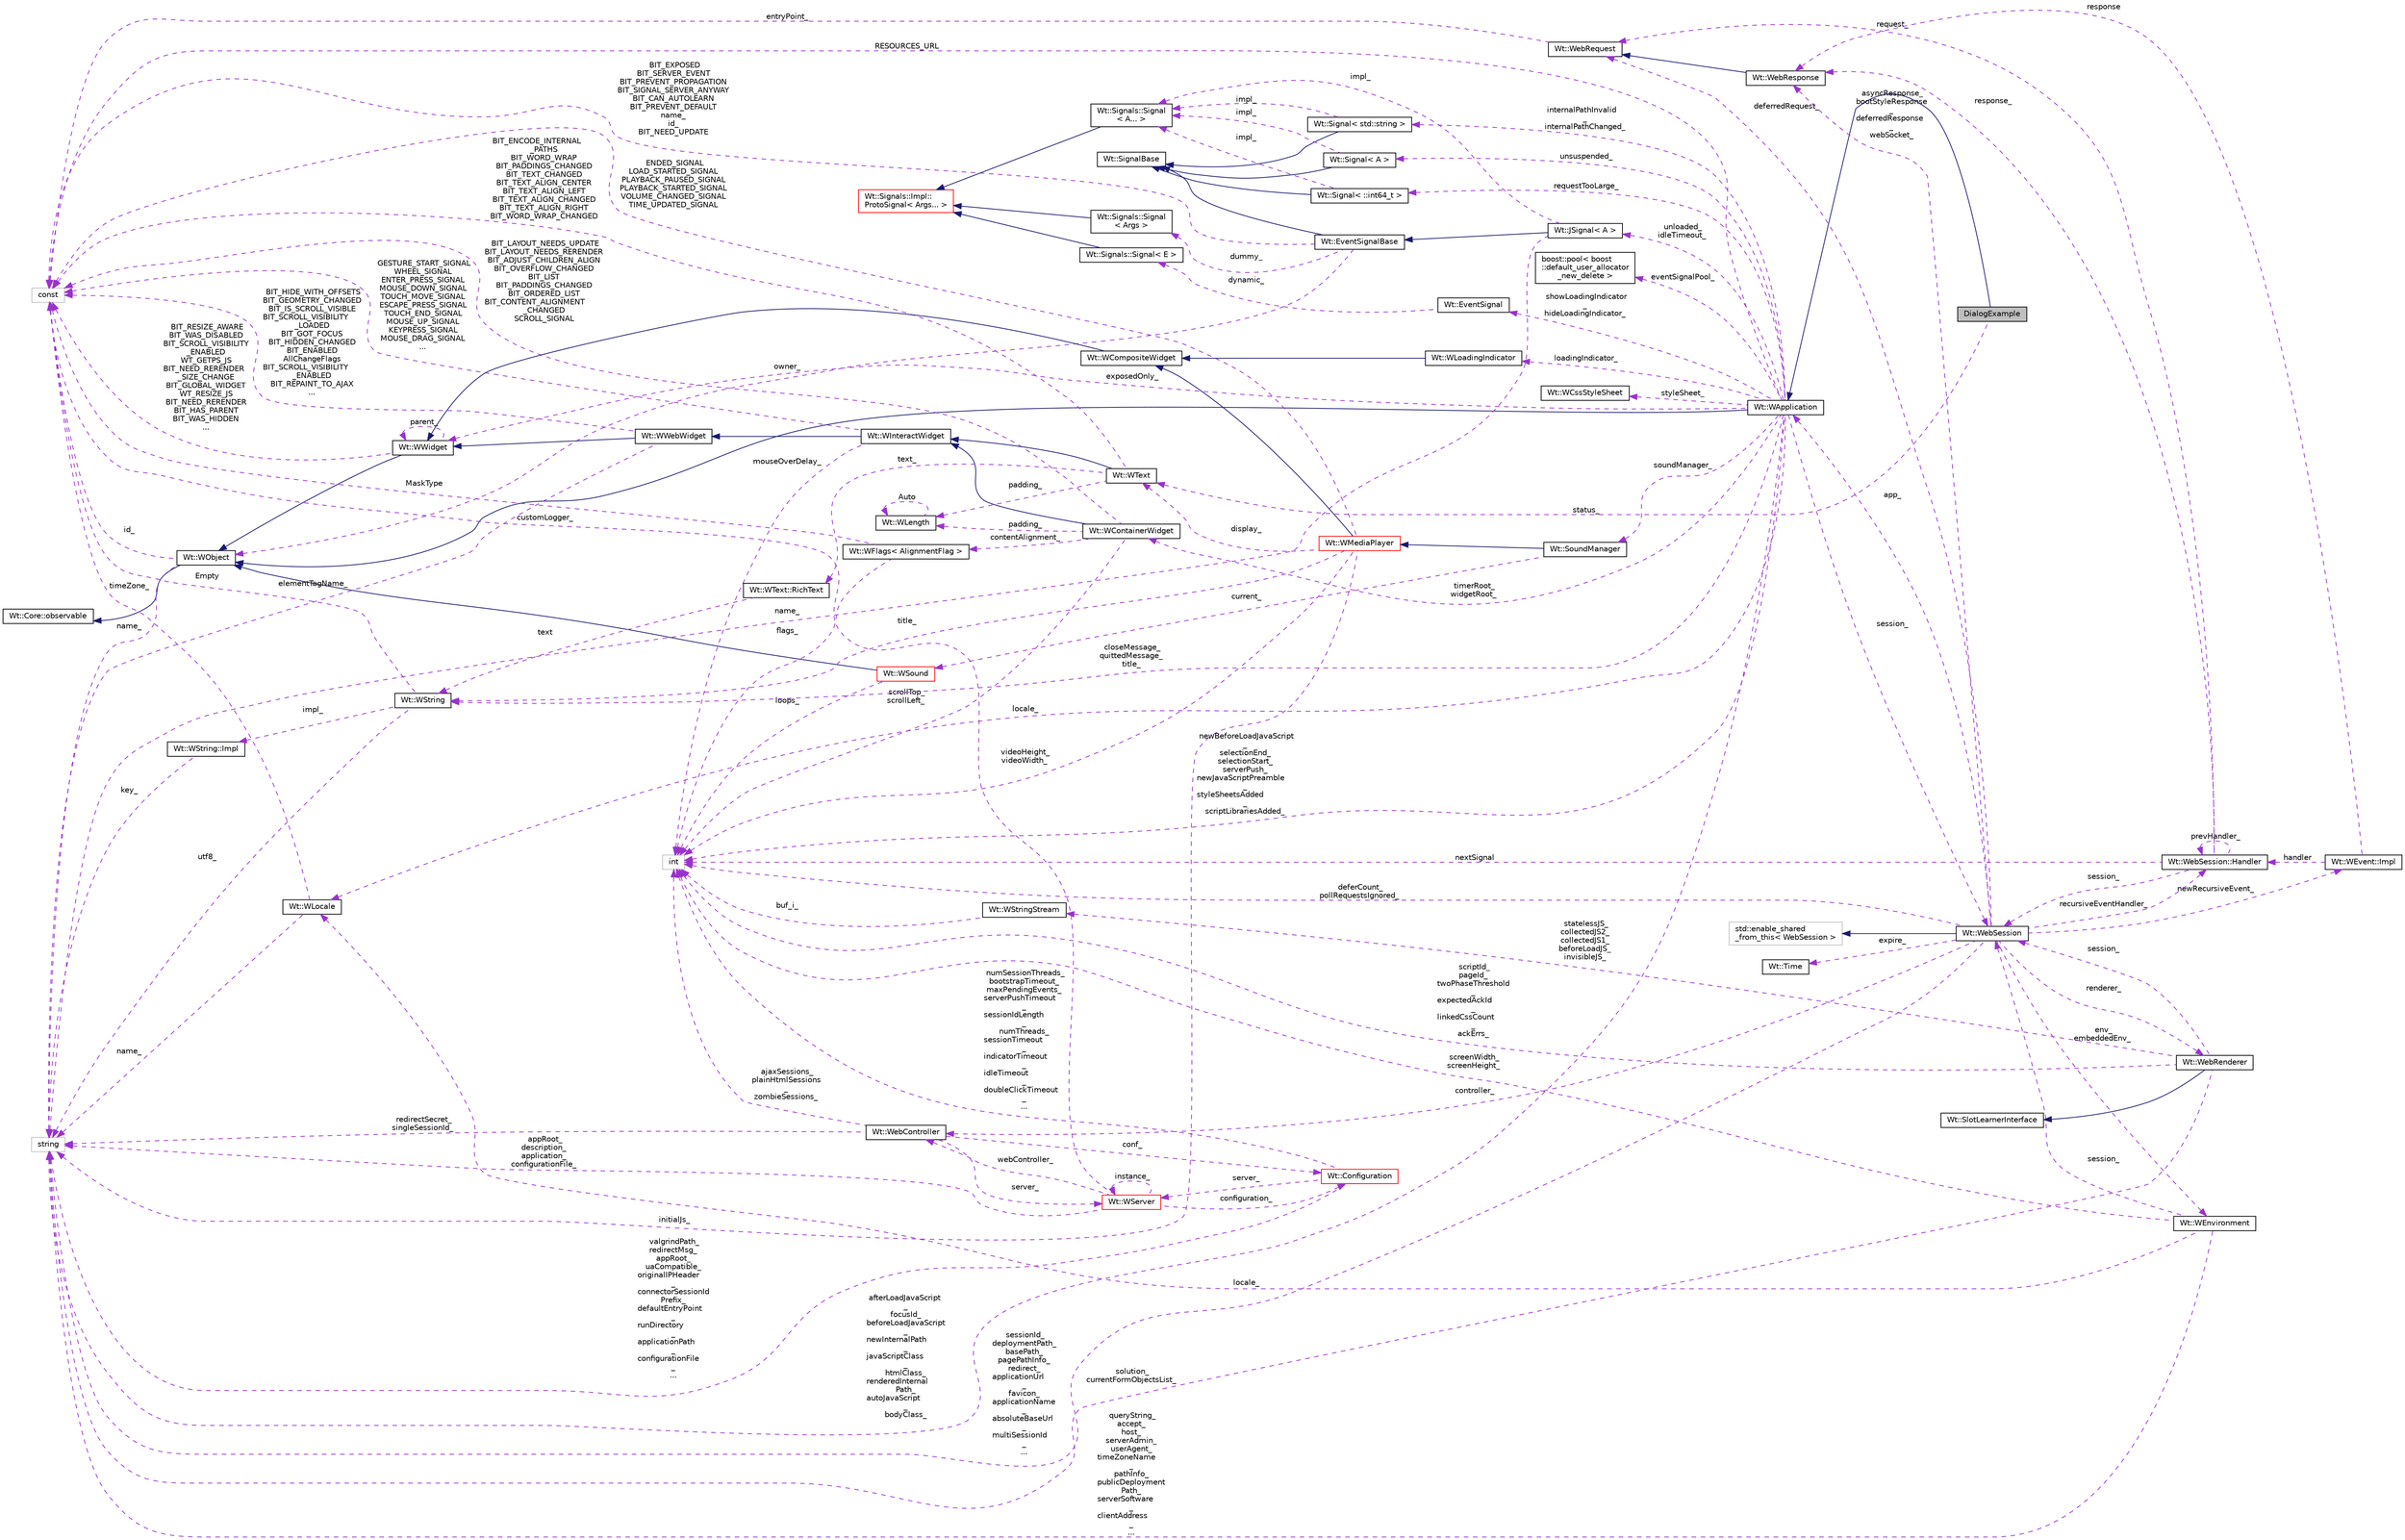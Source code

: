 digraph "DialogExample"
{
 // LATEX_PDF_SIZE
  edge [fontname="Helvetica",fontsize="10",labelfontname="Helvetica",labelfontsize="10"];
  node [fontname="Helvetica",fontsize="10",shape=record];
  rankdir="LR";
  Node1 [label="DialogExample",height=0.2,width=0.4,color="black", fillcolor="grey75", style="filled", fontcolor="black",tooltip="An example illustrating usage of Dialogs."];
  Node2 -> Node1 [dir="back",color="midnightblue",fontsize="10",style="solid",fontname="Helvetica"];
  Node2 [label="Wt::WApplication",height=0.2,width=0.4,color="black", fillcolor="white", style="filled",URL="$classWt_1_1WApplication.html",tooltip="Represents an application instance for a single session."];
  Node3 -> Node2 [dir="back",color="midnightblue",fontsize="10",style="solid",fontname="Helvetica"];
  Node3 [label="Wt::WObject",height=0.2,width=0.4,color="black", fillcolor="white", style="filled",URL="$classWt_1_1WObject.html",tooltip="A base class for objects that participate in the signal/slot system."];
  Node4 -> Node3 [dir="back",color="midnightblue",fontsize="10",style="solid",fontname="Helvetica"];
  Node4 [label="Wt::Core::observable",height=0.2,width=0.4,color="black", fillcolor="white", style="filled",URL="$classWt_1_1Core_1_1observable.html",tooltip="A base class for objects whose life-time can be tracked."];
  Node5 -> Node3 [dir="back",color="darkorchid3",fontsize="10",style="dashed",label=" name_" ,fontname="Helvetica"];
  Node5 [label="string",height=0.2,width=0.4,color="grey75", fillcolor="white", style="filled",tooltip=" "];
  Node6 -> Node3 [dir="back",color="darkorchid3",fontsize="10",style="dashed",label=" id_" ,fontname="Helvetica"];
  Node6 [label="const",height=0.2,width=0.4,color="grey75", fillcolor="white", style="filled",tooltip=" "];
  Node7 -> Node2 [dir="back",color="darkorchid3",fontsize="10",style="dashed",label=" timerRoot_\nwidgetRoot_" ,fontname="Helvetica"];
  Node7 [label="Wt::WContainerWidget",height=0.2,width=0.4,color="black", fillcolor="white", style="filled",URL="$classWt_1_1WContainerWidget.html",tooltip="A widget that holds and manages child widgets."];
  Node8 -> Node7 [dir="back",color="midnightblue",fontsize="10",style="solid",fontname="Helvetica"];
  Node8 [label="Wt::WInteractWidget",height=0.2,width=0.4,color="black", fillcolor="white", style="filled",URL="$classWt_1_1WInteractWidget.html",tooltip="An abstract widget that can receive user-interface interaction."];
  Node9 -> Node8 [dir="back",color="midnightblue",fontsize="10",style="solid",fontname="Helvetica"];
  Node9 [label="Wt::WWebWidget",height=0.2,width=0.4,color="black", fillcolor="white", style="filled",URL="$classWt_1_1WWebWidget.html",tooltip="A base class for widgets with an HTML counterpart."];
  Node10 -> Node9 [dir="back",color="midnightblue",fontsize="10",style="solid",fontname="Helvetica"];
  Node10 [label="Wt::WWidget",height=0.2,width=0.4,color="black", fillcolor="white", style="filled",URL="$classWt_1_1WWidget.html",tooltip="The abstract base class for a user-interface component."];
  Node3 -> Node10 [dir="back",color="midnightblue",fontsize="10",style="solid",fontname="Helvetica"];
  Node10 -> Node10 [dir="back",color="darkorchid3",fontsize="10",style="dashed",label=" parent_" ,fontname="Helvetica"];
  Node6 -> Node10 [dir="back",color="darkorchid3",fontsize="10",style="dashed",label=" BIT_RESIZE_AWARE\nBIT_WAS_DISABLED\nBIT_SCROLL_VISIBILITY\l_ENABLED\nWT_GETPS_JS\nBIT_NEED_RERENDER\l_SIZE_CHANGE\nBIT_GLOBAL_WIDGET\nWT_RESIZE_JS\nBIT_NEED_RERENDER\nBIT_HAS_PARENT\nBIT_WAS_HIDDEN\n..." ,fontname="Helvetica"];
  Node5 -> Node9 [dir="back",color="darkorchid3",fontsize="10",style="dashed",label=" elementTagName_" ,fontname="Helvetica"];
  Node6 -> Node9 [dir="back",color="darkorchid3",fontsize="10",style="dashed",label=" BIT_HIDE_WITH_OFFSETS\nBIT_GEOMETRY_CHANGED\nBIT_IS_SCROLL_VISIBLE\nBIT_SCROLL_VISIBILITY\l_LOADED\nBIT_GOT_FOCUS\nBIT_HIDDEN_CHANGED\nBIT_ENABLED\nAllChangeFlags\nBIT_SCROLL_VISIBILITY\l_ENABLED\nBIT_REPAINT_TO_AJAX\n..." ,fontname="Helvetica"];
  Node11 -> Node8 [dir="back",color="darkorchid3",fontsize="10",style="dashed",label=" mouseOverDelay_" ,fontname="Helvetica"];
  Node11 [label="int",height=0.2,width=0.4,color="grey75", fillcolor="white", style="filled",tooltip=" "];
  Node6 -> Node8 [dir="back",color="darkorchid3",fontsize="10",style="dashed",label=" GESTURE_START_SIGNAL\nWHEEL_SIGNAL\nENTER_PRESS_SIGNAL\nMOUSE_DOWN_SIGNAL\nTOUCH_MOVE_SIGNAL\nESCAPE_PRESS_SIGNAL\nTOUCH_END_SIGNAL\nMOUSE_UP_SIGNAL\nKEYPRESS_SIGNAL\nMOUSE_DRAG_SIGNAL\n..." ,fontname="Helvetica"];
  Node11 -> Node7 [dir="back",color="darkorchid3",fontsize="10",style="dashed",label=" scrollTop_\nscrollLeft_" ,fontname="Helvetica"];
  Node12 -> Node7 [dir="back",color="darkorchid3",fontsize="10",style="dashed",label=" contentAlignment_" ,fontname="Helvetica"];
  Node12 [label="Wt::WFlags\< AlignmentFlag \>",height=0.2,width=0.4,color="black", fillcolor="white", style="filled",URL="$classWt_1_1WFlags.html",tooltip=" "];
  Node11 -> Node12 [dir="back",color="darkorchid3",fontsize="10",style="dashed",label=" flags_" ,fontname="Helvetica"];
  Node6 -> Node12 [dir="back",color="darkorchid3",fontsize="10",style="dashed",label=" MaskType" ,fontname="Helvetica"];
  Node13 -> Node7 [dir="back",color="darkorchid3",fontsize="10",style="dashed",label=" padding_" ,fontname="Helvetica"];
  Node13 [label="Wt::WLength",height=0.2,width=0.4,color="black", fillcolor="white", style="filled",URL="$classWt_1_1WLength.html",tooltip="A value class that describes a CSS length."];
  Node13 -> Node13 [dir="back",color="darkorchid3",fontsize="10",style="dashed",label=" Auto" ,fontname="Helvetica"];
  Node6 -> Node7 [dir="back",color="darkorchid3",fontsize="10",style="dashed",label=" BIT_LAYOUT_NEEDS_UPDATE\nBIT_LAYOUT_NEEDS_RERENDER\nBIT_ADJUST_CHILDREN_ALIGN\nBIT_OVERFLOW_CHANGED\nBIT_LIST\nBIT_PADDINGS_CHANGED\nBIT_ORDERED_LIST\nBIT_CONTENT_ALIGNMENT\l_CHANGED\nSCROLL_SIGNAL" ,fontname="Helvetica"];
  Node14 -> Node2 [dir="back",color="darkorchid3",fontsize="10",style="dashed",label=" unsuspended_" ,fontname="Helvetica"];
  Node14 [label="Wt::Signal\< A \>",height=0.2,width=0.4,color="black", fillcolor="white", style="filled",URL="$classWt_1_1Signal.html",tooltip="A signal that propagates events to listeners."];
  Node15 -> Node14 [dir="back",color="midnightblue",fontsize="10",style="solid",fontname="Helvetica"];
  Node15 [label="Wt::SignalBase",height=0.2,width=0.4,color="black", fillcolor="white", style="filled",URL="$classWt_1_1SignalBase.html",tooltip="Abstract base class of a signal."];
  Node16 -> Node14 [dir="back",color="darkorchid3",fontsize="10",style="dashed",label=" impl_" ,fontname="Helvetica"];
  Node16 [label="Wt::Signals::Signal\l\< A... \>",height=0.2,width=0.4,color="black", fillcolor="white", style="filled",URL="$structWt_1_1Signals_1_1Signal.html",tooltip=" "];
  Node17 -> Node16 [dir="back",color="midnightblue",fontsize="10",style="solid",fontname="Helvetica"];
  Node17 [label="Wt::Signals::Impl::\lProtoSignal\< Args... \>",height=0.2,width=0.4,color="red", fillcolor="white", style="filled",URL="$classWt_1_1Signals_1_1Impl_1_1ProtoSignal.html",tooltip=" "];
  Node23 -> Node2 [dir="back",color="darkorchid3",fontsize="10",style="dashed",label=" session_" ,fontname="Helvetica"];
  Node23 [label="Wt::WebSession",height=0.2,width=0.4,color="black", fillcolor="white", style="filled",URL="$classWt_1_1WebSession.html",tooltip=" "];
  Node24 -> Node23 [dir="back",color="midnightblue",fontsize="10",style="solid",fontname="Helvetica"];
  Node24 [label="std::enable_shared\l_from_this\< WebSession \>",height=0.2,width=0.4,color="grey75", fillcolor="white", style="filled",tooltip=" "];
  Node2 -> Node23 [dir="back",color="darkorchid3",fontsize="10",style="dashed",label=" app_" ,fontname="Helvetica"];
  Node25 -> Node23 [dir="back",color="darkorchid3",fontsize="10",style="dashed",label=" env_\nembeddedEnv_" ,fontname="Helvetica"];
  Node25 [label="Wt::WEnvironment",height=0.2,width=0.4,color="black", fillcolor="white", style="filled",URL="$classWt_1_1WEnvironment.html",tooltip="A class that captures information on the application environment."];
  Node23 -> Node25 [dir="back",color="darkorchid3",fontsize="10",style="dashed",label=" session_" ,fontname="Helvetica"];
  Node26 -> Node25 [dir="back",color="darkorchid3",fontsize="10",style="dashed",label=" locale_" ,fontname="Helvetica"];
  Node26 [label="Wt::WLocale",height=0.2,width=0.4,color="black", fillcolor="white", style="filled",URL="$classWt_1_1WLocale.html",tooltip="A locale."];
  Node5 -> Node26 [dir="back",color="darkorchid3",fontsize="10",style="dashed",label=" name_" ,fontname="Helvetica"];
  Node6 -> Node26 [dir="back",color="darkorchid3",fontsize="10",style="dashed",label=" timeZone_" ,fontname="Helvetica"];
  Node11 -> Node25 [dir="back",color="darkorchid3",fontsize="10",style="dashed",label=" screenWidth_\nscreenHeight_" ,fontname="Helvetica"];
  Node5 -> Node25 [dir="back",color="darkorchid3",fontsize="10",style="dashed",label=" queryString_\naccept_\nhost_\nserverAdmin_\nuserAgent_\ntimeZoneName\l_\npathInfo_\npublicDeployment\lPath_\nserverSoftware\l_\nclientAddress\l_\n..." ,fontname="Helvetica"];
  Node27 -> Node23 [dir="back",color="darkorchid3",fontsize="10",style="dashed",label=" deferredRequest_" ,fontname="Helvetica"];
  Node27 [label="Wt::WebRequest",height=0.2,width=0.4,color="black", fillcolor="white", style="filled",URL="$classWt_1_1WebRequest.html",tooltip=" "];
  Node6 -> Node27 [dir="back",color="darkorchid3",fontsize="10",style="dashed",label=" entryPoint_" ,fontname="Helvetica"];
  Node28 -> Node23 [dir="back",color="darkorchid3",fontsize="10",style="dashed",label=" renderer_" ,fontname="Helvetica"];
  Node28 [label="Wt::WebRenderer",height=0.2,width=0.4,color="black", fillcolor="white", style="filled",URL="$classWt_1_1WebRenderer.html",tooltip=" "];
  Node29 -> Node28 [dir="back",color="midnightblue",fontsize="10",style="solid",fontname="Helvetica"];
  Node29 [label="Wt::SlotLearnerInterface",height=0.2,width=0.4,color="black", fillcolor="white", style="filled",URL="$classWt_1_1SlotLearnerInterface.html",tooltip=" "];
  Node23 -> Node28 [dir="back",color="darkorchid3",fontsize="10",style="dashed",label=" session_" ,fontname="Helvetica"];
  Node11 -> Node28 [dir="back",color="darkorchid3",fontsize="10",style="dashed",label=" scriptId_\npageId_\ntwoPhaseThreshold\l_\nexpectedAckId\l_\nlinkedCssCount\l_\nackErrs_" ,fontname="Helvetica"];
  Node5 -> Node28 [dir="back",color="darkorchid3",fontsize="10",style="dashed",label=" solution_\ncurrentFormObjectsList_" ,fontname="Helvetica"];
  Node30 -> Node28 [dir="back",color="darkorchid3",fontsize="10",style="dashed",label=" statelessJS_\ncollectedJS2_\ncollectedJS1_\nbeforeLoadJS_\ninvisibleJS_" ,fontname="Helvetica"];
  Node30 [label="Wt::WStringStream",height=0.2,width=0.4,color="black", fillcolor="white", style="filled",URL="$classWt_1_1WStringStream.html",tooltip=" "];
  Node11 -> Node30 [dir="back",color="darkorchid3",fontsize="10",style="dashed",label=" buf_i_" ,fontname="Helvetica"];
  Node31 -> Node23 [dir="back",color="darkorchid3",fontsize="10",style="dashed",label=" newRecursiveEvent_" ,fontname="Helvetica"];
  Node31 [label="Wt::WEvent::Impl",height=0.2,width=0.4,color="black", fillcolor="white", style="filled",URL="$structWt_1_1WEvent_1_1Impl.html",tooltip=" "];
  Node32 -> Node31 [dir="back",color="darkorchid3",fontsize="10",style="dashed",label=" response" ,fontname="Helvetica"];
  Node32 [label="Wt::WebResponse",height=0.2,width=0.4,color="black", fillcolor="white", style="filled",URL="$classWt_1_1WebResponse.html",tooltip=" "];
  Node27 -> Node32 [dir="back",color="midnightblue",fontsize="10",style="solid",fontname="Helvetica"];
  Node33 -> Node31 [dir="back",color="darkorchid3",fontsize="10",style="dashed",label=" handler" ,fontname="Helvetica"];
  Node33 [label="Wt::WebSession::Handler",height=0.2,width=0.4,color="black", fillcolor="white", style="filled",URL="$classWt_1_1WebSession_1_1Handler.html",tooltip=" "];
  Node27 -> Node33 [dir="back",color="darkorchid3",fontsize="10",style="dashed",label=" request_" ,fontname="Helvetica"];
  Node23 -> Node33 [dir="back",color="darkorchid3",fontsize="10",style="dashed",label=" session_" ,fontname="Helvetica"];
  Node32 -> Node33 [dir="back",color="darkorchid3",fontsize="10",style="dashed",label=" response_" ,fontname="Helvetica"];
  Node11 -> Node33 [dir="back",color="darkorchid3",fontsize="10",style="dashed",label=" nextSignal" ,fontname="Helvetica"];
  Node33 -> Node33 [dir="back",color="darkorchid3",fontsize="10",style="dashed",label=" prevHandler_" ,fontname="Helvetica"];
  Node34 -> Node23 [dir="back",color="darkorchid3",fontsize="10",style="dashed",label=" expire_" ,fontname="Helvetica"];
  Node34 [label="Wt::Time",height=0.2,width=0.4,color="black", fillcolor="white", style="filled",URL="$classWt_1_1Time.html",tooltip=" "];
  Node35 -> Node23 [dir="back",color="darkorchid3",fontsize="10",style="dashed",label=" controller_" ,fontname="Helvetica"];
  Node35 [label="Wt::WebController",height=0.2,width=0.4,color="black", fillcolor="white", style="filled",URL="$classWt_1_1WebController.html",tooltip=" "];
  Node36 -> Node35 [dir="back",color="darkorchid3",fontsize="10",style="dashed",label=" conf_" ,fontname="Helvetica"];
  Node36 [label="Wt::Configuration",height=0.2,width=0.4,color="red", fillcolor="white", style="filled",URL="$classWt_1_1Configuration.html",tooltip=" "];
  Node38 -> Node36 [dir="back",color="darkorchid3",fontsize="10",style="dashed",label=" server_" ,fontname="Helvetica"];
  Node38 [label="Wt::WServer",height=0.2,width=0.4,color="red", fillcolor="white", style="filled",URL="$classWt_1_1WServer.html",tooltip="A class encapsulating a web application server."];
  Node36 -> Node38 [dir="back",color="darkorchid3",fontsize="10",style="dashed",label=" configuration_" ,fontname="Helvetica"];
  Node38 -> Node38 [dir="back",color="darkorchid3",fontsize="10",style="dashed",label=" instance_" ,fontname="Helvetica"];
  Node35 -> Node38 [dir="back",color="darkorchid3",fontsize="10",style="dashed",label=" webController_" ,fontname="Helvetica"];
  Node5 -> Node38 [dir="back",color="darkorchid3",fontsize="10",style="dashed",label=" appRoot_\ndescription_\napplication_\nconfigurationFile_" ,fontname="Helvetica"];
  Node6 -> Node38 [dir="back",color="darkorchid3",fontsize="10",style="dashed",label=" customLogger_" ,fontname="Helvetica"];
  Node11 -> Node36 [dir="back",color="darkorchid3",fontsize="10",style="dashed",label=" numSessionThreads_\nbootstrapTimeout_\nmaxPendingEvents_\nserverPushTimeout\l_\nsessionIdLength\l_\nnumThreads_\nsessionTimeout\l_\nindicatorTimeout\l_\nidleTimeout\l_\ndoubleClickTimeout\l_\n..." ,fontname="Helvetica"];
  Node5 -> Node36 [dir="back",color="darkorchid3",fontsize="10",style="dashed",label=" valgrindPath_\nredirectMsg_\nappRoot_\nuaCompatible_\noriginalIPHeader\l_\nconnectorSessionId\lPrefix_\ndefaultEntryPoint\l_\nrunDirectory\l_\napplicationPath\l_\nconfigurationFile\l_\n..." ,fontname="Helvetica"];
  Node38 -> Node35 [dir="back",color="darkorchid3",fontsize="10",style="dashed",label=" server_" ,fontname="Helvetica"];
  Node11 -> Node35 [dir="back",color="darkorchid3",fontsize="10",style="dashed",label=" ajaxSessions_\nplainHtmlSessions\l_\nzombieSessions_" ,fontname="Helvetica"];
  Node5 -> Node35 [dir="back",color="darkorchid3",fontsize="10",style="dashed",label=" redirectSecret_\nsingleSessionId_" ,fontname="Helvetica"];
  Node32 -> Node23 [dir="back",color="darkorchid3",fontsize="10",style="dashed",label=" asyncResponse_\nbootStyleResponse\l_\ndeferredResponse\l_\nwebSocket_" ,fontname="Helvetica"];
  Node11 -> Node23 [dir="back",color="darkorchid3",fontsize="10",style="dashed",label=" deferCount_\npollRequestsIgnored_" ,fontname="Helvetica"];
  Node5 -> Node23 [dir="back",color="darkorchid3",fontsize="10",style="dashed",label=" sessionId_\ndeploymentPath_\nbasePath_\npagePathInfo_\nredirect_\napplicationUrl\l_\nfavicon_\napplicationName\l_\nabsoluteBaseUrl\l_\nmultiSessionId\l_\n..." ,fontname="Helvetica"];
  Node33 -> Node23 [dir="back",color="darkorchid3",fontsize="10",style="dashed",label=" recursiveEventHandler_" ,fontname="Helvetica"];
  Node42 -> Node2 [dir="back",color="darkorchid3",fontsize="10",style="dashed",label=" closeMessage_\nquittedMessage_\ntitle_" ,fontname="Helvetica"];
  Node42 [label="Wt::WString",height=0.2,width=0.4,color="black", fillcolor="white", style="filled",URL="$classWt_1_1WString.html",tooltip="A value class which describes a locale-aware unicode string."];
  Node43 -> Node42 [dir="back",color="darkorchid3",fontsize="10",style="dashed",label=" impl_" ,fontname="Helvetica"];
  Node43 [label="Wt::WString::Impl",height=0.2,width=0.4,color="black", fillcolor="white", style="filled",URL="$structWt_1_1WString_1_1Impl.html",tooltip=" "];
  Node5 -> Node43 [dir="back",color="darkorchid3",fontsize="10",style="dashed",label=" key_" ,fontname="Helvetica"];
  Node5 -> Node42 [dir="back",color="darkorchid3",fontsize="10",style="dashed",label=" utf8_" ,fontname="Helvetica"];
  Node6 -> Node42 [dir="back",color="darkorchid3",fontsize="10",style="dashed",label=" Empty" ,fontname="Helvetica"];
  Node44 -> Node2 [dir="back",color="darkorchid3",fontsize="10",style="dashed",label=" showLoadingIndicator\l_\nhideLoadingIndicator_" ,fontname="Helvetica"];
  Node44 [label="Wt::EventSignal",height=0.2,width=0.4,color="black", fillcolor="white", style="filled",URL="$classWt_1_1EventSignal.html",tooltip="A signal that conveys user-interface events."];
  Node45 -> Node44 [dir="back",color="darkorchid3",fontsize="10",style="dashed",label=" dynamic_" ,fontname="Helvetica"];
  Node45 [label="Wt::Signals::Signal\< E \>",height=0.2,width=0.4,color="black", fillcolor="white", style="filled",URL="$structWt_1_1Signals_1_1Signal.html",tooltip=" "];
  Node17 -> Node45 [dir="back",color="midnightblue",fontsize="10",style="solid",fontname="Helvetica"];
  Node46 -> Node2 [dir="back",color="darkorchid3",fontsize="10",style="dashed",label=" eventSignalPool_" ,fontname="Helvetica"];
  Node46 [label="boost::pool\< boost\l::default_user_allocator\l_new_delete \>",height=0.2,width=0.4,color="black", fillcolor="white", style="filled",URL="$classboost_1_1pool.html",tooltip=" "];
  Node26 -> Node2 [dir="back",color="darkorchid3",fontsize="10",style="dashed",label=" locale_" ,fontname="Helvetica"];
  Node47 -> Node2 [dir="back",color="darkorchid3",fontsize="10",style="dashed",label=" unloaded_\nidleTimeout_" ,fontname="Helvetica"];
  Node47 [label="Wt::JSignal\< A \>",height=0.2,width=0.4,color="black", fillcolor="white", style="filled",URL="$classWt_1_1JSignal.html",tooltip="A signal to relay JavaScript to C++ calls."];
  Node48 -> Node47 [dir="back",color="midnightblue",fontsize="10",style="solid",fontname="Helvetica"];
  Node48 [label="Wt::EventSignalBase",height=0.2,width=0.4,color="black", fillcolor="white", style="filled",URL="$classWt_1_1EventSignalBase.html",tooltip="Abstract base class of an event signal."];
  Node15 -> Node48 [dir="back",color="midnightblue",fontsize="10",style="solid",fontname="Helvetica"];
  Node3 -> Node48 [dir="back",color="darkorchid3",fontsize="10",style="dashed",label=" owner_" ,fontname="Helvetica"];
  Node49 -> Node48 [dir="back",color="darkorchid3",fontsize="10",style="dashed",label=" dummy_" ,fontname="Helvetica"];
  Node49 [label="Wt::Signals::Signal\l\< Args \>",height=0.2,width=0.4,color="black", fillcolor="white", style="filled",URL="$structWt_1_1Signals_1_1Signal.html",tooltip=" "];
  Node17 -> Node49 [dir="back",color="midnightblue",fontsize="10",style="solid",fontname="Helvetica"];
  Node6 -> Node48 [dir="back",color="darkorchid3",fontsize="10",style="dashed",label=" BIT_EXPOSED\nBIT_SERVER_EVENT\nBIT_PREVENT_PROPAGATION\nBIT_SIGNAL_SERVER_ANYWAY\nBIT_CAN_AUTOLEARN\nBIT_PREVENT_DEFAULT\nname_\nid_\nBIT_NEED_UPDATE" ,fontname="Helvetica"];
  Node5 -> Node47 [dir="back",color="darkorchid3",fontsize="10",style="dashed",label=" name_" ,fontname="Helvetica"];
  Node16 -> Node47 [dir="back",color="darkorchid3",fontsize="10",style="dashed",label=" impl_" ,fontname="Helvetica"];
  Node50 -> Node2 [dir="back",color="darkorchid3",fontsize="10",style="dashed",label=" loadingIndicator_" ,fontname="Helvetica"];
  Node50 [label="Wt::WLoadingIndicator",height=0.2,width=0.4,color="black", fillcolor="white", style="filled",URL="$classWt_1_1WLoadingIndicator.html",tooltip="An abstract interface for a loading indicator."];
  Node51 -> Node50 [dir="back",color="midnightblue",fontsize="10",style="solid",fontname="Helvetica"];
  Node51 [label="Wt::WCompositeWidget",height=0.2,width=0.4,color="black", fillcolor="white", style="filled",URL="$classWt_1_1WCompositeWidget.html",tooltip="A widget that hides the implementation of composite widgets."];
  Node10 -> Node51 [dir="back",color="midnightblue",fontsize="10",style="solid",fontname="Helvetica"];
  Node52 -> Node2 [dir="back",color="darkorchid3",fontsize="10",style="dashed",label=" styleSheet_" ,fontname="Helvetica"];
  Node52 [label="Wt::WCssStyleSheet",height=0.2,width=0.4,color="black", fillcolor="white", style="filled",URL="$classWt_1_1WCssStyleSheet.html",tooltip="A CSS style sheet."];
  Node53 -> Node2 [dir="back",color="darkorchid3",fontsize="10",style="dashed",label=" internalPathInvalid\l_\ninternalPathChanged_" ,fontname="Helvetica"];
  Node53 [label="Wt::Signal\< std::string \>",height=0.2,width=0.4,color="black", fillcolor="white", style="filled",URL="$classWt_1_1Signal.html",tooltip=" "];
  Node15 -> Node53 [dir="back",color="midnightblue",fontsize="10",style="solid",fontname="Helvetica"];
  Node16 -> Node53 [dir="back",color="darkorchid3",fontsize="10",style="dashed",label=" impl_" ,fontname="Helvetica"];
  Node54 -> Node2 [dir="back",color="darkorchid3",fontsize="10",style="dashed",label=" requestTooLarge_" ,fontname="Helvetica"];
  Node54 [label="Wt::Signal\< ::int64_t \>",height=0.2,width=0.4,color="black", fillcolor="white", style="filled",URL="$classWt_1_1Signal.html",tooltip=" "];
  Node15 -> Node54 [dir="back",color="midnightblue",fontsize="10",style="solid",fontname="Helvetica"];
  Node16 -> Node54 [dir="back",color="darkorchid3",fontsize="10",style="dashed",label=" impl_" ,fontname="Helvetica"];
  Node11 -> Node2 [dir="back",color="darkorchid3",fontsize="10",style="dashed",label=" newBeforeLoadJavaScript\l_\nselectionEnd_\nselectionStart_\nserverPush_\nnewJavaScriptPreamble\l_\nstyleSheetsAdded\l_\nscriptLibrariesAdded_" ,fontname="Helvetica"];
  Node55 -> Node2 [dir="back",color="darkorchid3",fontsize="10",style="dashed",label=" soundManager_" ,fontname="Helvetica"];
  Node55 [label="Wt::SoundManager",height=0.2,width=0.4,color="black", fillcolor="white", style="filled",URL="$classWt_1_1SoundManager.html",tooltip=" "];
  Node56 -> Node55 [dir="back",color="midnightblue",fontsize="10",style="solid",fontname="Helvetica"];
  Node56 [label="Wt::WMediaPlayer",height=0.2,width=0.4,color="red", fillcolor="white", style="filled",URL="$classWt_1_1WMediaPlayer.html",tooltip="A media player."];
  Node51 -> Node56 [dir="back",color="midnightblue",fontsize="10",style="solid",fontname="Helvetica"];
  Node42 -> Node56 [dir="back",color="darkorchid3",fontsize="10",style="dashed",label=" title_" ,fontname="Helvetica"];
  Node11 -> Node56 [dir="back",color="darkorchid3",fontsize="10",style="dashed",label=" videoHeight_\nvideoWidth_" ,fontname="Helvetica"];
  Node59 -> Node56 [dir="back",color="darkorchid3",fontsize="10",style="dashed",label=" display_" ,fontname="Helvetica"];
  Node59 [label="Wt::WText",height=0.2,width=0.4,color="black", fillcolor="white", style="filled",URL="$classWt_1_1WText.html",tooltip="A widget that renders (XHTML) text."];
  Node8 -> Node59 [dir="back",color="midnightblue",fontsize="10",style="solid",fontname="Helvetica"];
  Node60 -> Node59 [dir="back",color="darkorchid3",fontsize="10",style="dashed",label=" text_" ,fontname="Helvetica"];
  Node60 [label="Wt::WText::RichText",height=0.2,width=0.4,color="black", fillcolor="white", style="filled",URL="$structWt_1_1WText_1_1RichText.html",tooltip=" "];
  Node42 -> Node60 [dir="back",color="darkorchid3",fontsize="10",style="dashed",label=" text" ,fontname="Helvetica"];
  Node13 -> Node59 [dir="back",color="darkorchid3",fontsize="10",style="dashed",label=" padding_" ,fontname="Helvetica"];
  Node6 -> Node59 [dir="back",color="darkorchid3",fontsize="10",style="dashed",label=" BIT_ENCODE_INTERNAL\l_PATHS\nBIT_WORD_WRAP\nBIT_PADDINGS_CHANGED\nBIT_TEXT_CHANGED\nBIT_TEXT_ALIGN_CENTER\nBIT_TEXT_ALIGN_LEFT\nBIT_TEXT_ALIGN_CHANGED\nBIT_TEXT_ALIGN_RIGHT\nBIT_WORD_WRAP_CHANGED" ,fontname="Helvetica"];
  Node5 -> Node56 [dir="back",color="darkorchid3",fontsize="10",style="dashed",label=" initialJs_" ,fontname="Helvetica"];
  Node6 -> Node56 [dir="back",color="darkorchid3",fontsize="10",style="dashed",label=" ENDED_SIGNAL\nLOAD_STARTED_SIGNAL\nPLAYBACK_PAUSED_SIGNAL\nPLAYBACK_STARTED_SIGNAL\nVOLUME_CHANGED_SIGNAL\nTIME_UPDATED_SIGNAL" ,fontname="Helvetica"];
  Node64 -> Node55 [dir="back",color="darkorchid3",fontsize="10",style="dashed",label=" current_" ,fontname="Helvetica"];
  Node64 [label="Wt::WSound",height=0.2,width=0.4,color="red", fillcolor="white", style="filled",URL="$classWt_1_1WSound.html",tooltip="A value class to play a sound effect."];
  Node3 -> Node64 [dir="back",color="midnightblue",fontsize="10",style="solid",fontname="Helvetica"];
  Node11 -> Node64 [dir="back",color="darkorchid3",fontsize="10",style="dashed",label=" loops_" ,fontname="Helvetica"];
  Node10 -> Node2 [dir="back",color="darkorchid3",fontsize="10",style="dashed",label=" exposedOnly_" ,fontname="Helvetica"];
  Node5 -> Node2 [dir="back",color="darkorchid3",fontsize="10",style="dashed",label=" afterLoadJavaScript\l_\nfocusId_\nbeforeLoadJavaScript\l_\nnewInternalPath\l_\njavaScriptClass\l_\nhtmlClass_\nrenderedInternal\lPath_\nautoJavaScript\l_\nbodyClass_" ,fontname="Helvetica"];
  Node6 -> Node2 [dir="back",color="darkorchid3",fontsize="10",style="dashed",label=" RESOURCES_URL" ,fontname="Helvetica"];
  Node59 -> Node1 [dir="back",color="darkorchid3",fontsize="10",style="dashed",label=" status_" ,fontname="Helvetica"];
}
